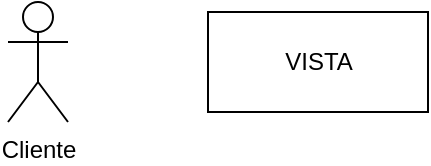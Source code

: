 <mxfile>
    <diagram id="Jvf93hVeLqYrtGEG2c2u" name="Página-1">
        <mxGraphModel dx="1002" dy="477" grid="1" gridSize="10" guides="1" tooltips="1" connect="1" arrows="1" fold="1" page="1" pageScale="1" pageWidth="827" pageHeight="1169" math="0" shadow="0">
            <root>
                <mxCell id="0"/>
                <mxCell id="1" parent="0"/>
                <mxCell id="2" value="Cliente" style="shape=umlActor;verticalLabelPosition=bottom;verticalAlign=top;html=1;" vertex="1" parent="1">
                    <mxGeometry x="100" y="230" width="30" height="60" as="geometry"/>
                </mxCell>
                <mxCell id="3" value="VISTA" style="html=1;" vertex="1" parent="1">
                    <mxGeometry x="200" y="235" width="110" height="50" as="geometry"/>
                </mxCell>
            </root>
        </mxGraphModel>
    </diagram>
</mxfile>
